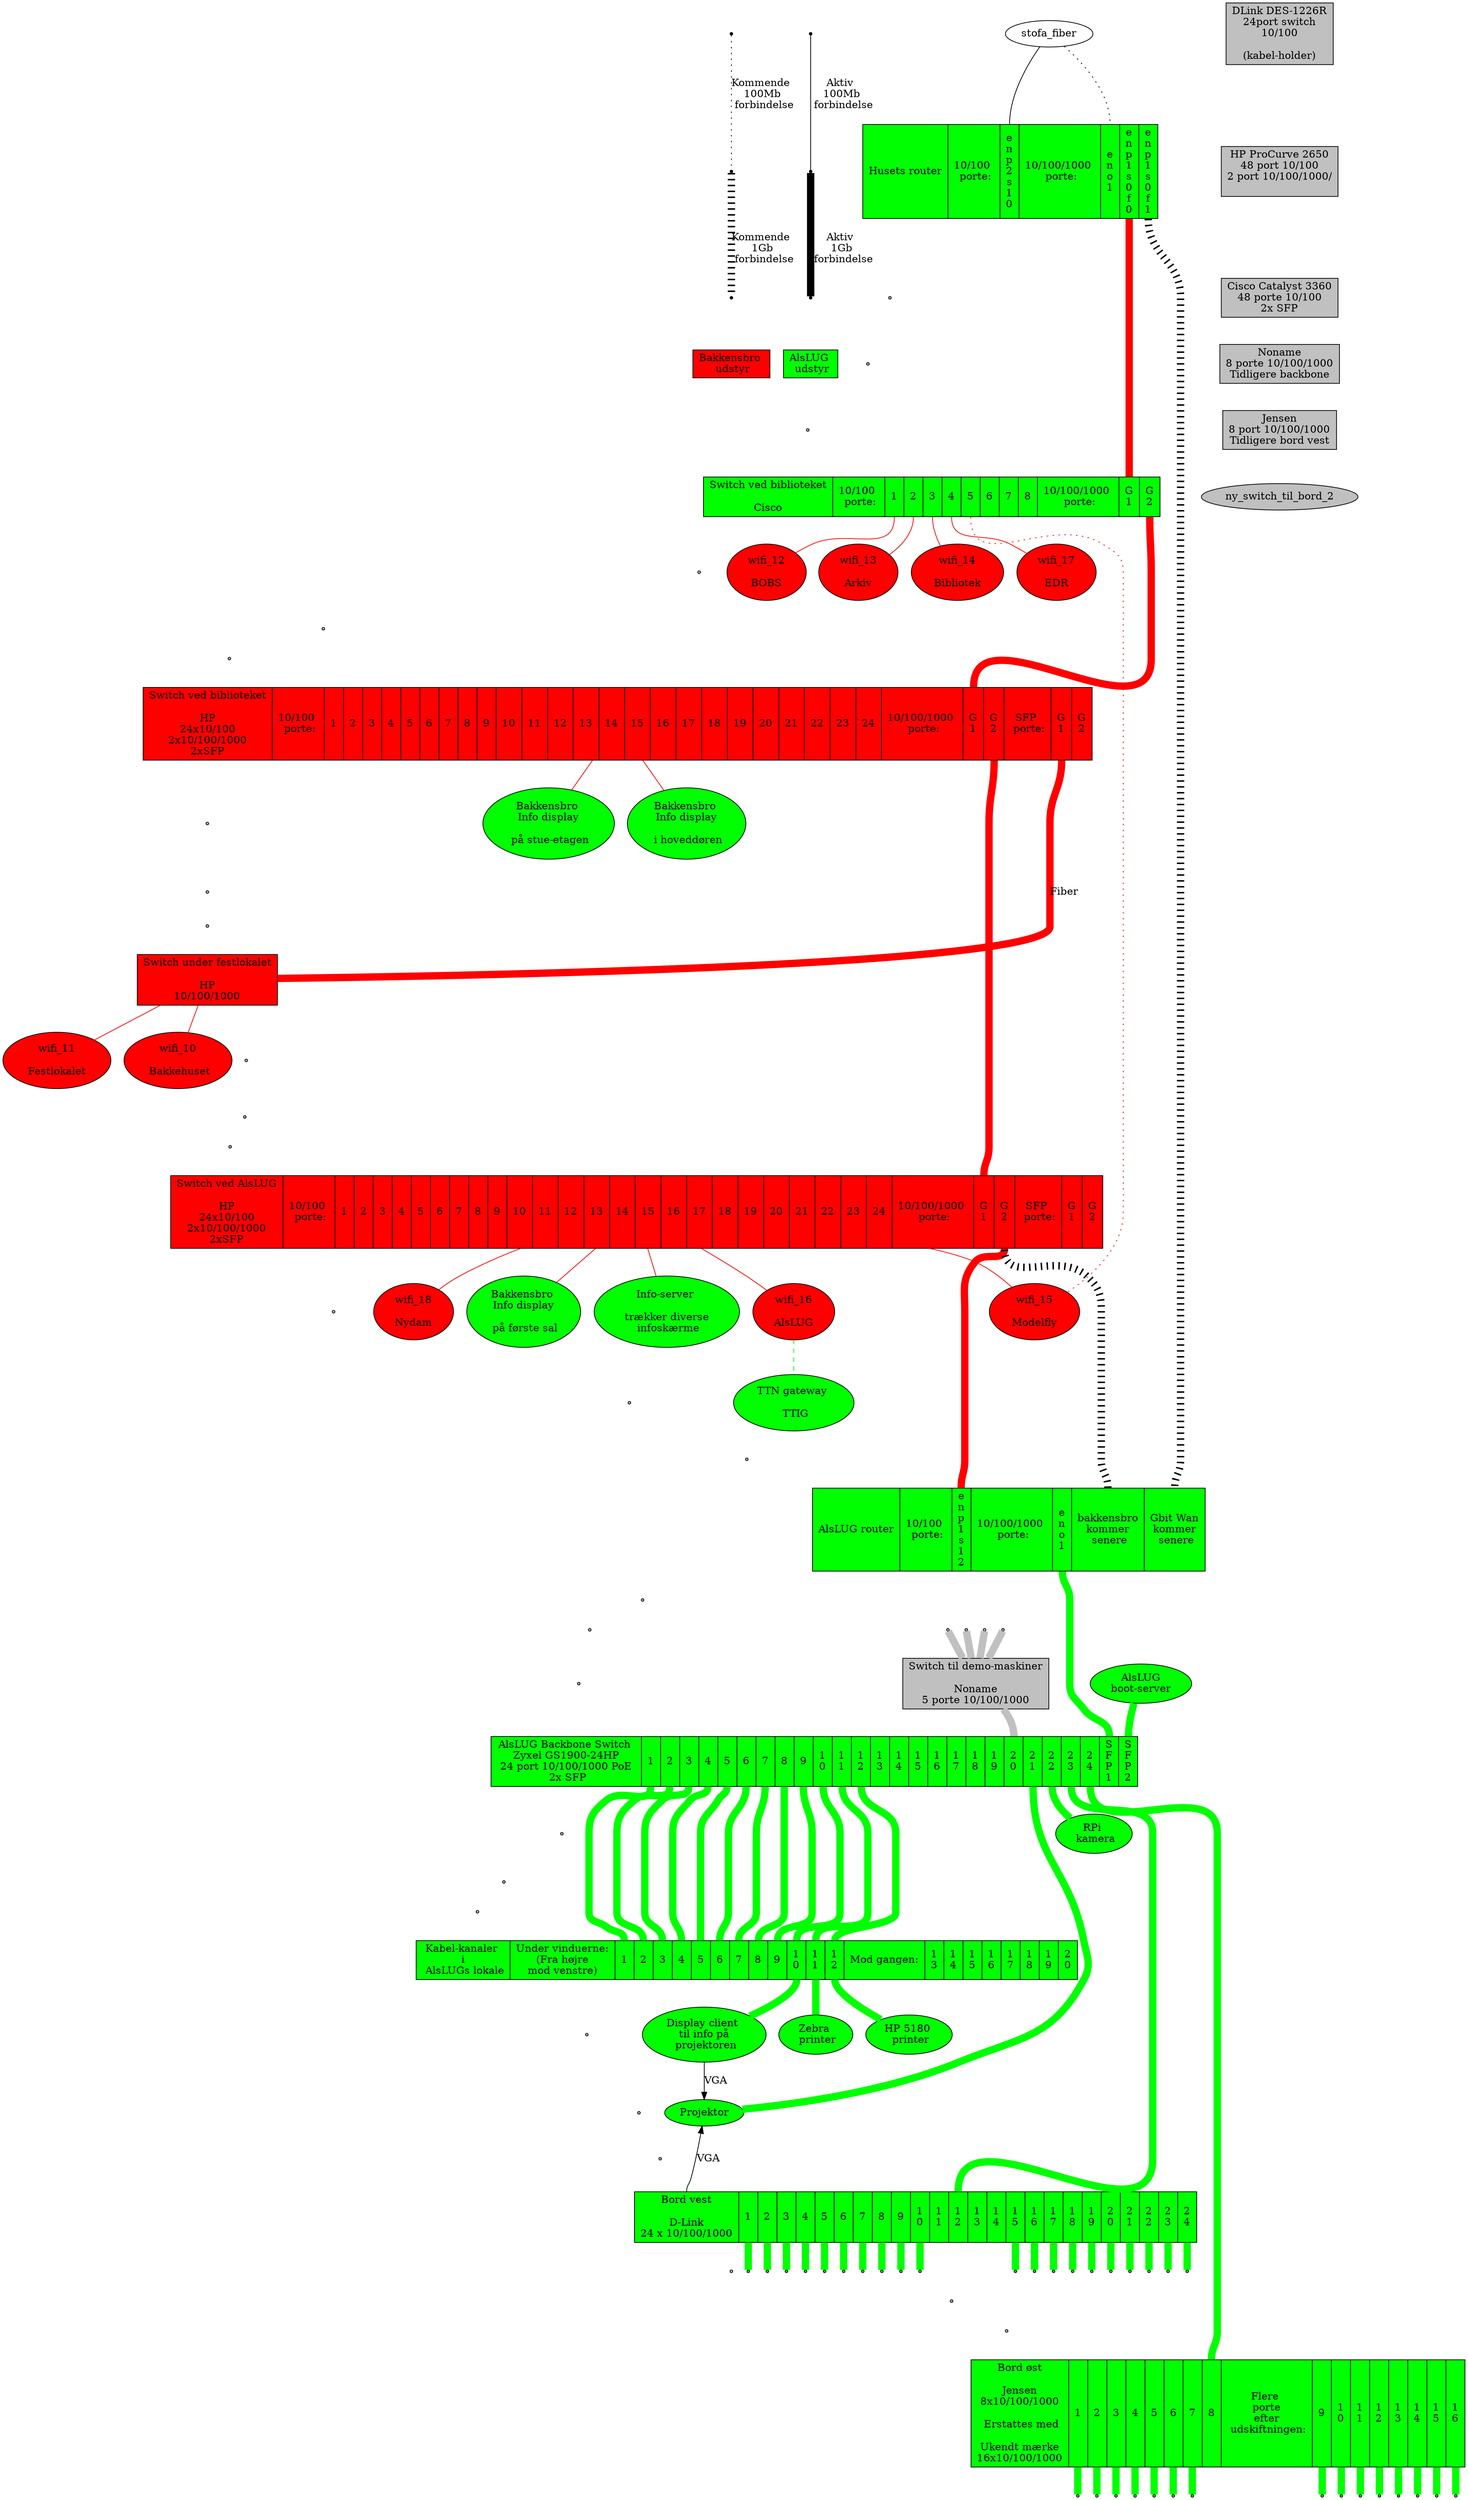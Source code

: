 digraph xxx {
  subgraph c_luster_legend {
    edge [ dir=none ];
    node [ shape=point ];
    bakkensbro	[ shape=box style=filled fillcolor=red label="Bakkensbro \n udstyr" ];
    alslug	[ shape=box style=filled fillcolor=green label="AlsLUG \n udstyr" ];

    pending_a -> pending_b	[ penwidth=1 style=dotted label="Kommende \n 100Mb \n forbindelse" ];
    pending_b -> pending_c	[ penwidth=10 style=dotted label="Kommende \n 1Gb \n forbindelse" ];
    pending_c -> bakkensbro	[ color=invis ];
    active_a -> active_b	[ penwidth=1 label="Aktiv \n 100Mb \n forbindelse"];
    active_b -> active_c	[ penwidth=10 label="Aktiv \n 1Gb \n forbindelse"];
    active_c -> alslug		[ color=invis ];
}
  
  edge [ dir=none penwidth=100 ];
  node [ style=filled fillcolor=red ];
  husets_router [ fillcolor=green shape=record label="<head> Husets router
				| 10/100 \n porte:
				| <enp2s10>  e\nn\np\n2\ns\n1\n0
				| 10/100/1000 \n porte:
  				| <eno1>     e\nn\no\n1
				| <enp1s0f0> e\nn\np\n1\ns\n0\nf\n0
				| <enp1s0f1> e\nn\np\n1\ns\n0\nf\n1
  				" ];
  cisco_switch [ fillcolor=green shape=record label="<head> Switch ved biblioteket\n\nCisco
				| 10/100 \n porte:
  				| <1> 1
  				| <2> 2
  				| <3> 3
  				| <4> 4
  				| <5> 5
  				| <6> 6
  				| <7> 7
  				| <8> 8
				| 10/100/1000 \n porte:
  				| <gi1> G\n1
  				| <gi2> G\n2
				" ];
  husets_switch_1 [ shape=record label="<head>Switch ved biblioteket\n\nHP\n24x10/100\n2x10/100/1000\n2xSFP
				| 10/100 \n porte:
  				| <1> 1
  				| <2> 2
  				| <3> 3
  				| <4> 4
  				| <5> 5
  				| <6> 6
  				| <7> 7
  				| <8> 8
  				| <9> 9
  				| <10> 10
  				| <11> 11
  				| <12> 12
  				| <13> 13
  				| <14> 14
  				| <15> 15
  				| <16> 16
  				| <17> 17
  				| <18> 18
  				| <19> 19
  				| <20> 20
  				| <21> 21
  				| <22> 22
  				| <23> 23
  				| <24> 24
				| 10/100/1000 \n porte:
  				| <gi1> G\n1
  				| <gi2> G\n2
				| SFP \n porte:
  				| <sfp1> G\n1
  				| <sfp2> G\n2
  				" ];
  husets_switch_2 [ shape=record label="<head>Switch ved AlsLUG\n\nHP\n24x10/100\n2x10/100/1000\n2xSFP
				| 10/100 \n porte:
  				| <1> 1
  				| <2> 2
  				| <3> 3
  				| <4> 4
  				| <5> 5
  				| <6> 6
  				| <7> 7
  				| <8> 8
  				| <9> 9
  				| <10> 10
  				| <11> 11
  				| <12> 12
  				| <13> 13
  				| <14> 14
  				| <15> 15
  				| <16> 16
  				| <17> 17
  				| <18> 18
  				| <19> 19
  				| <20> 20
  				| <21> 21
  				| <22> 22
  				| <23> 23
  				| <24> 24
				| 10/100/1000 \n porte:
  				| <gi1> G\n1
  				| <gi2> G\n2
				| SFP \n porte:
  				| <sfp1> G\n1
  				| <sfp2> G\n2
  				" ];
  festlokale_switch [ shape=box label="Switch under festlokalet\n\nHP\n10/100/1000" ];
  wifi_10 [ label=" wifi_10 \n\n Bakkehuset"                  ];
  wifi_11 [ label=" wifi_11 \n\n Festlokalet "                ];
  wifi_12 [ label=" wifi_12 \n\n BOBS "                       ];
  wifi_13 [ label=" wifi_13 \n\n Arkiv "                      ];
  wifi_14 [ label=" wifi_14 \n\n Bibliotek "                  ];
  wifi_15 [ label=" wifi_15 \n\n Modelfly "                   ];
  wifi_16 [ label=" wifi_16 \n\n AlsLUG "                     ];
  wifi_17 [ label=" wifi_17 \n\n EDR "                        ];
  wifi_18 [ label=" wifi_18 \n\n Nydam "                      ];
  
  node [ style=filled fillcolor=green ];
  AlsLUG_TTIG		[ label="TTN gateway \n\n TTIG"					];
  bakkensbro_info_doer	[ label="Bakkensbro \n Info display \n\n i hoveddøren"		];
  bakkensbro_info_stuen	[ label="Bakkensbro \n Info display \n\n på stue-etagen"	];
  bakkensbro_info_1_sal	[ label="Bakkensbro \n Info display \n\n på første sal"		];
  info_server		[ label="Info-server \n\n trækker diverse \n infoskærme"	];
  alslug_router [ shape=record label="<head> AlsLUG router
				| 10/100 \n porte:
  				| <enp1s12>    e\nn\np\n1\ns\n1\n2
				| 10/100/1000 \n porte:
				| <eno1>       e\nn\no\n1
				| <bakkensbro> bakkensbro\nkommer\n senere
				| <g_wan>      Gbit Wan\nkommer\n senere
				" ];
  husets_router:enp1s0f1 -> alslug_router:g_wan [ style=dotted penwidth=10];
  alslug_router:bakkensbro -> husets_switch_2:gi2 [ style=dotted penwidth=10];
  alslug_gl_bootserver [ label="AlsLUG\nboot-server" ];
  alslug_projektor_client [ label="Display client \n til info på \n projektoren" ];
  alslug_backbone_switch [ shape=record label="<head> AlsLUG Backbone Switch \n Zyxel GS1900-24HP \n 24 port 10/100/1000 PoE \n 2x SFP
  				|<1> 1
				|<2> 2
				|<3> 3
				|<4> 4
				|<5> 5
				|<6> 6
				|<7> 7
				|<8> 8
				|<9> 9
				|<10> 1\n0
				|<11> 1\n1
				|<12> 1\n2
				|<13> 1\n3
				|<14> 1\n4
				|<15> 1\n5
				|<16> 1\n6
				|<17> 1\n7
				|<18> 1\n8
				|<19> 1\n9
				|<20> 2\n0
				|<21> 2\n1
				|<22> 2\n2
				|<23> 2\n3
				|<24> 2\n4
				|<sfp1> S\nF\nP\n1
				|<sfp2> S\nF\nP\n2
				"];
  alslug_kabelkanaler  [ shape=record label="<head> Kabel-kanaler \n i \n AlsLUGs lokale
  				| Under vinduerne:\n(Fra højre\nmod venstre)
  				| <1> 1 | <2> 2 | <3> 3 | <4> 4
				| <5> 5 | <6> 6 | <7> 7 | <8> 8
				| <9> 9 | <10> 1\n0 | <11> 1\n1 | <12>1\n2
				| Mod gangen:
				| <13> 1\n3 | <14> 1\n4 | <15> 1\n5 | <16> 1\n6
				| <17> 1\n7 | <18> 1\n8 | <19> 1\n9 | <20> 2\n0
				"];	
  {
    edge [ color=green style=solid penwidth=10 ];
    alslug_backbone_switch:1 -> alslug_kabelkanaler:1;
    alslug_backbone_switch:2 -> alslug_kabelkanaler:2;
    alslug_backbone_switch:3 -> alslug_kabelkanaler:3;
    alslug_backbone_switch:4 -> alslug_kabelkanaler:4;
    alslug_backbone_switch:5 -> alslug_kabelkanaler:5;
    alslug_backbone_switch:6 -> alslug_kabelkanaler:6;
    alslug_backbone_switch:7 -> alslug_kabelkanaler:7;
    alslug_backbone_switch:8 -> alslug_kabelkanaler:8;
    alslug_backbone_switch:9 -> alslug_kabelkanaler:9;
    alslug_backbone_switch:10 -> alslug_kabelkanaler:10;
    alslug_backbone_switch:11 -> alslug_kabelkanaler:11;
    alslug_backbone_switch:12 -> alslug_kabelkanaler:12;
  }
  alslug_projektor [ label="Projektor" ]
  alslug_hp5180 [ label="HP 5180 \n printer" ]
  alslug_zebra [ label="Zebra \n printer" ]
  RPi_camera [ label="RPi \n kamera" ]
  bord_1 [ shape=record label="<head> Bord vest\n\nD-Link\n24 x 10/100/1000
				| <1> 1
				| <2> 2
				| <3> 3
				| <4> 4
				| <5> 5
				| <6> 6
				| <7> 7
				| <8> 8
				| <9> 9
				| <10> 1\n0
			
				| <11> 1\n1
				| <12> 1\n2
				| <13> 1\n3
				| <14> 1\n4
			
				| <15> 1\n5
				| <16> 1\n6
				| <17> 1\n7
				| <18> 1\n8
				| <19> 1\n9
				| <20> 2\n0
				| <21> 2\n1
				| <22> 2\n2
				| <23> 2\n3
				| <24> 2\n4
				"];
  {
    node [ shape=point ];
    edge [ color=green penwidth=10];
    bord_1:1 -> _bord_1_1;
    bord_1:2 -> _bord_1_2;
    bord_1:3 -> _bord_1_3;
    bord_1:4 -> _bord_1_4;
    bord_1:5 -> _bord_1_5;
    bord_1:6 -> _bord_1_6;
    bord_1:7 -> _bord_1_7;
    bord_1:8 -> _bord_1_8;
    bord_1:9 -> _bord_1_9;
    bord_1:10 -> _bord_1_10;

    bord_1:15 -> _bord_1_15;
    bord_1:16 -> _bord_1_16;
    bord_1:17 -> _bord_1_17;
    bord_1:18 -> _bord_1_18;
    bord_1:19 -> _bord_1_19;
    bord_1:20 -> _bord_1_20;
    bord_1:21 -> _bord_1_21;
    bord_1:22 -> _bord_1_22;
    bord_1:23 -> _bord_1_23;
    bord_1:24 -> _bord_1_24;
  }
  bord_2 [ shape=record label="<head> Bord øst\n\nJensen\n8x10/100/1000\n\n Erstattes med\n\nUkendt mærke\n16x10/100/1000
				| <1> 1
				| <2> 2
				| <3> 3
				| <4> 4
				| <5> 5
				| <6> 6
				| <7> 7
				| <8> 8
				| Flere \n porte \n efter \n udskiftningen:
				| <9> 9
				| <10> 1\n0
				| <11> 1\n1
				| <12> 1\n2
				| <13> 1\n3
				| <14> 1\n4
				| <15> 1\n5
				| <16> 1\n6
				"];
  {
    node [ shape=point ];
    edge [ color=green penwidth=10];
    bord_2:1 -> _bord_2_1;
    bord_2:2 -> _bord_2_2;
    bord_2:3 -> _bord_2_3;
    bord_2:4 -> _bord_2_4;
    bord_2:5 -> _bord_2_5;
    bord_2:6 -> _bord_2_6;
    bord_2:7 -> _bord_2_7;
//  bord_2:8 -> _bord_2_8;
    bord_2:9 -> _bord_2_9;
    bord_2:10 -> _bord_2_10;
    bord_2:11 -> _bord_2_11;
    bord_2:12 -> _bord_2_12;
    bord_2:13 -> _bord_2_13;
    bord_2:14 -> _bord_2_14;
    bord_2:15 -> _bord_2_15;
    bord_2:16 -> _bord_2_16;
  }
 
  // Udstyr som pt ikke bruges
  node [ style=filled fillcolor=gray ];
  switch_24p      [ shape=box label="DLink DES-1226R\n24port switch\n10/100\n\n(kabel-holder)"];
  switch_48p      [ shape=box label="HP ProCurve 2650\n48 port 10/100\n2 port 10/100/1000/
  "];
  switch_48p_poe  [ shape=box label="Cisco Catalyst 3360\n48 porte 10/100\n2x SFP"];
  switch_5p       [ shape=box label="Switch til demo-maskiner\n\nNoname\n5 porte 10/100/1000" ];
  switch_8p       [ shape=box label="Noname\n8 porte 10/100/1000\nTidligere backbone" ];
  switch_8p_vest    [ shape=box label="Jensen\n8 port 10/100/1000\nTidligere bord vest" ];
  
  switch_24p -> switch_48p -> switch_48p_poe -> switch_8p -> switch_8p_vest -> ny_switch_til_bord_2 [ color=invis ];
  
  
  node [ style=normal ];
  // Internet forbindelser
  stofa_fiber -> husets_router:enp2s10	[ penwidth=1 fillcolor=black style=filled ];
  stofa_fiber -> husets_router:eno1	[ penwidth=1 fillcolor=black style=dotted ];
  
  // Husets forbindelser
  edge  [ color=red style=solid ];
  husets_router:enp1s0f0 -> cisco_switch:gi1                                                                                     [ penwidth=10 ];
                            cisco_switch:1 ->                                                                            wifi_12 [ penwidth=1 ];
                            cisco_switch:2 ->                                                                            wifi_13 [ penwidth=1 ];
                            cisco_switch:3 ->                                                                            wifi_14 [ penwidth=1 ];
                            cisco_switch:4 ->                                                                            wifi_17 [ penwidth=1 ];
                            cisco_switch:gi2 -> husets_switch_1:gi1                                                              [ penwidth=10 ];
                                                husets_switch_1 -> bakkensbro_info_doer                                          [ penwidth=1 ];
                                                husets_switch_1 -> bakkensbro_info_stuen                                         [ penwidth=1 ];
                                                husets_switch_1:sfp1 -> festlokale_switch:sfp1                                   [ penwidth=10 label="Fiber" ];
                                                                        festlokale_switch ->                             wifi_10 [ penwidth=1 ];
                                                                        festlokale_switch ->                             wifi_11 [ penwidth=1 ];
                                                husets_switch_1:gi2 -> husets_switch_2:gi1                                       [ penwidth=10 color=red ];
                                                                       husets_switch_2:gi2 -> alslug_router:enp1s12              [ penwidth=10 color=red ];
                                                                       husets_switch_2 ->                                wifi_15 [ penwidth=1 ];
                            cisco_switch:5 ->                                                                            wifi_15 [ penwidth=1 style=dotted ];
                                                                       husets_switch_2 ->                                wifi_16 [ penwidth=1 ];
                                                                       husets_switch_2 ->                                wifi_18 [ penwidth=1 ];
                                                                       husets_switch_2 -> bakkensbro_info_1_sal                  [ penwidth=1 ];
                                                                       husets_switch_2 -> info_server                            [ penwidth=1 ];


  // Interne forbindelser
  edge [ color=green style=solid penwidth=10 ];
  node [ shape=point ];
  
  alslug_router:eno1   -> alslug_backbone_switch:sfp1;
  alslug_gl_bootserver -> alslug_backbone_switch:sfp2;
  { demo_1 demo_2 demo_3 demo_4 } -> switch_5p -> alslug_backbone_switch:20 [ color=gray ];
  alslug_kabelkanaler:12 -> alslug_hp5180;
  alslug_kabelkanaler:11 -> alslug_zebra;
  alslug_kabelkanaler:10 -> alslug_projektor_client;
  alslug_backbone_switch:21 -> alslug_projektor;
  alslug_backbone_switch:22 -> RPi_camera;
  alslug_backbone_switch:23 -> bord_1:12;
  alslug_backbone_switch:24 -> bord_2:8;

  alslug_projektor_client -> alslug_projektor [ color=black penwidth=1 label="VGA" dir=forward ];
  alslug_projektor -> bord_1:head [ color=black penwidth=1 label="VGA" dir=back ];
  wifi_16 -> AlsLUG_TTIG [ penwidth=1 style=dashed ];
  
  {
    edge [ color=invis ];		node [ shape=point ];
//    node [ shape=star label="" ];	edge [ color=cyan ];
    husets_router:head
			-> _X_1_ -> _Y_1_ -> _Z_1_ -> cisco_switch:head
			-> _X_2_ -> _Y_2_ -> _Z_2_ -> husets_switch_1:head
			-> _X_3_ -> _Y_3_ -> _Z_3_ -> festlokale_switch:head
			-> _X_4_ -> _Y_4_ -> _Z_4_ -> husets_switch_2:head
			-> _X_5_ -> _Y_5_ -> _Z_5_ -> alslug_router:head
			-> _X_6_ -> _Y_6_ -> _Z_6_ -> alslug_backbone_switch:head
			-> _X_7_ -> _Y_7_ -> _Z_7_ -> alslug_kabelkanaler:head
			-> _X_8_ -> _Y_8_ -> _Z_8_ -> bord_1:head
			-> _X_9_ -> _Y_9_ -> _Z_9_ -> bord_2:head
			;
  }

  subgraph {
    rank = same;
#    alslug_projektor;
#    alslug_hp5180;
    alslug_backbone_switch;
  }
}

